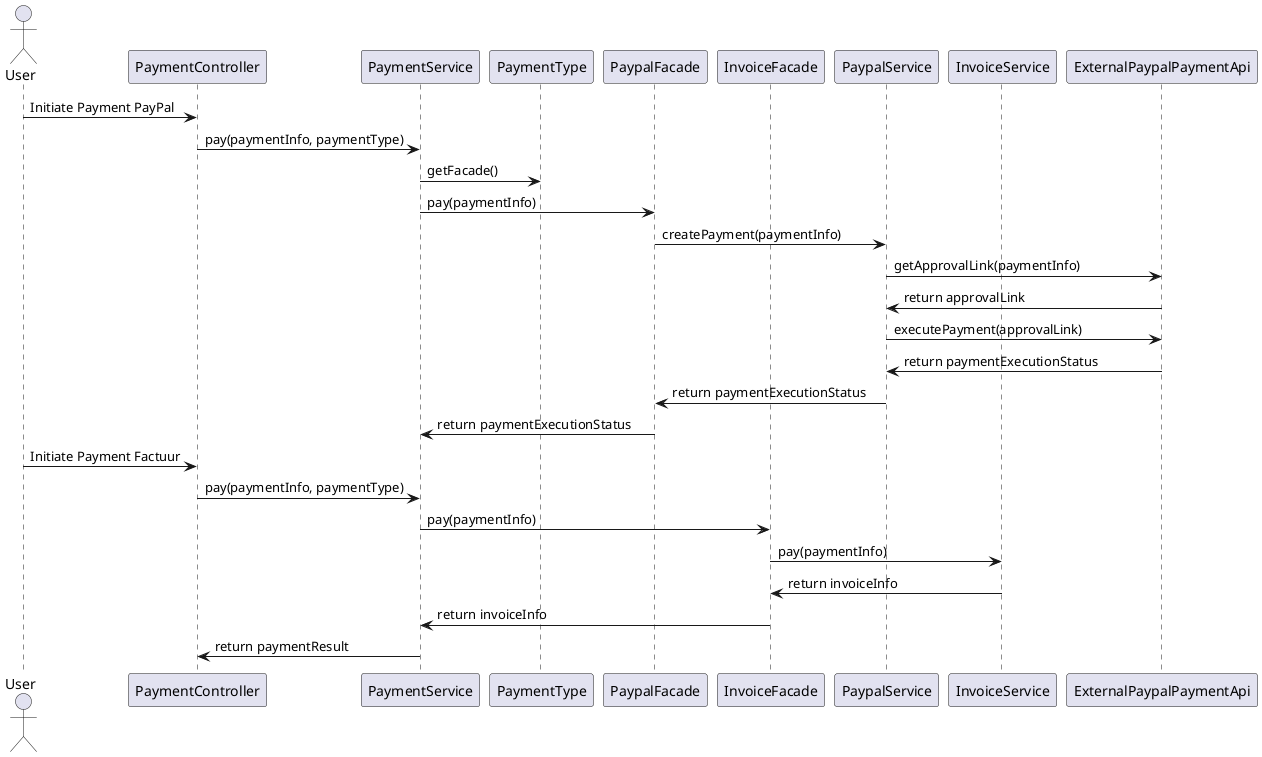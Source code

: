 @startuml

actor User
participant PaymentController
participant PaymentService
participant PaymentType
participant PaypalFacade
participant InvoiceFacade
participant PaypalService
participant InvoiceService
participant ExternalPaypalPaymentApi

User -> PaymentController : Initiate Payment PayPal
PaymentController -> PaymentService : pay(paymentInfo, paymentType)
PaymentService -> PaymentType : getFacade()
PaymentService -> PaypalFacade : pay(paymentInfo)
PaypalFacade -> PaypalService : createPayment(paymentInfo)
PaypalService -> ExternalPaypalPaymentApi : getApprovalLink(paymentInfo)
ExternalPaypalPaymentApi -> PaypalService : return approvalLink
PaypalService -> ExternalPaypalPaymentApi : executePayment(approvalLink)
ExternalPaypalPaymentApi -> PaypalService : return paymentExecutionStatus
PaypalService -> PaypalFacade : return paymentExecutionStatus
PaypalFacade -> PaymentService : return paymentExecutionStatus
User -> PaymentController : Initiate Payment Factuur
PaymentController -> PaymentService : pay(paymentInfo, paymentType)
PaymentService -> InvoiceFacade : pay(paymentInfo)
InvoiceFacade -> InvoiceService : pay(paymentInfo)
InvoiceService -> InvoiceFacade : return invoiceInfo
InvoiceFacade -> PaymentService : return invoiceInfo

PaymentService -> PaymentController : return paymentResult

@enduml
